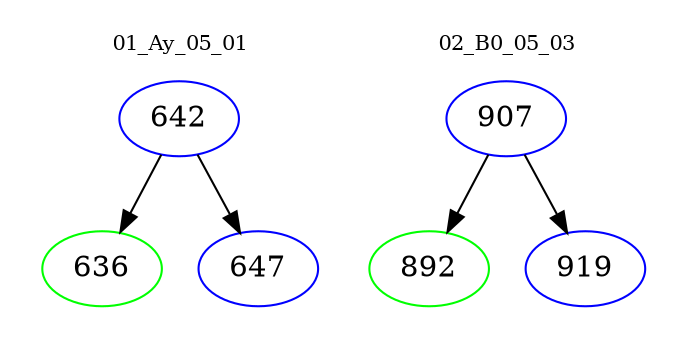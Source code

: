 digraph{
subgraph cluster_0 {
color = white
label = "01_Ay_05_01";
fontsize=10;
T0_642 [label="642", color="blue"]
T0_642 -> T0_636 [color="black"]
T0_636 [label="636", color="green"]
T0_642 -> T0_647 [color="black"]
T0_647 [label="647", color="blue"]
}
subgraph cluster_1 {
color = white
label = "02_B0_05_03";
fontsize=10;
T1_907 [label="907", color="blue"]
T1_907 -> T1_892 [color="black"]
T1_892 [label="892", color="green"]
T1_907 -> T1_919 [color="black"]
T1_919 [label="919", color="blue"]
}
}
